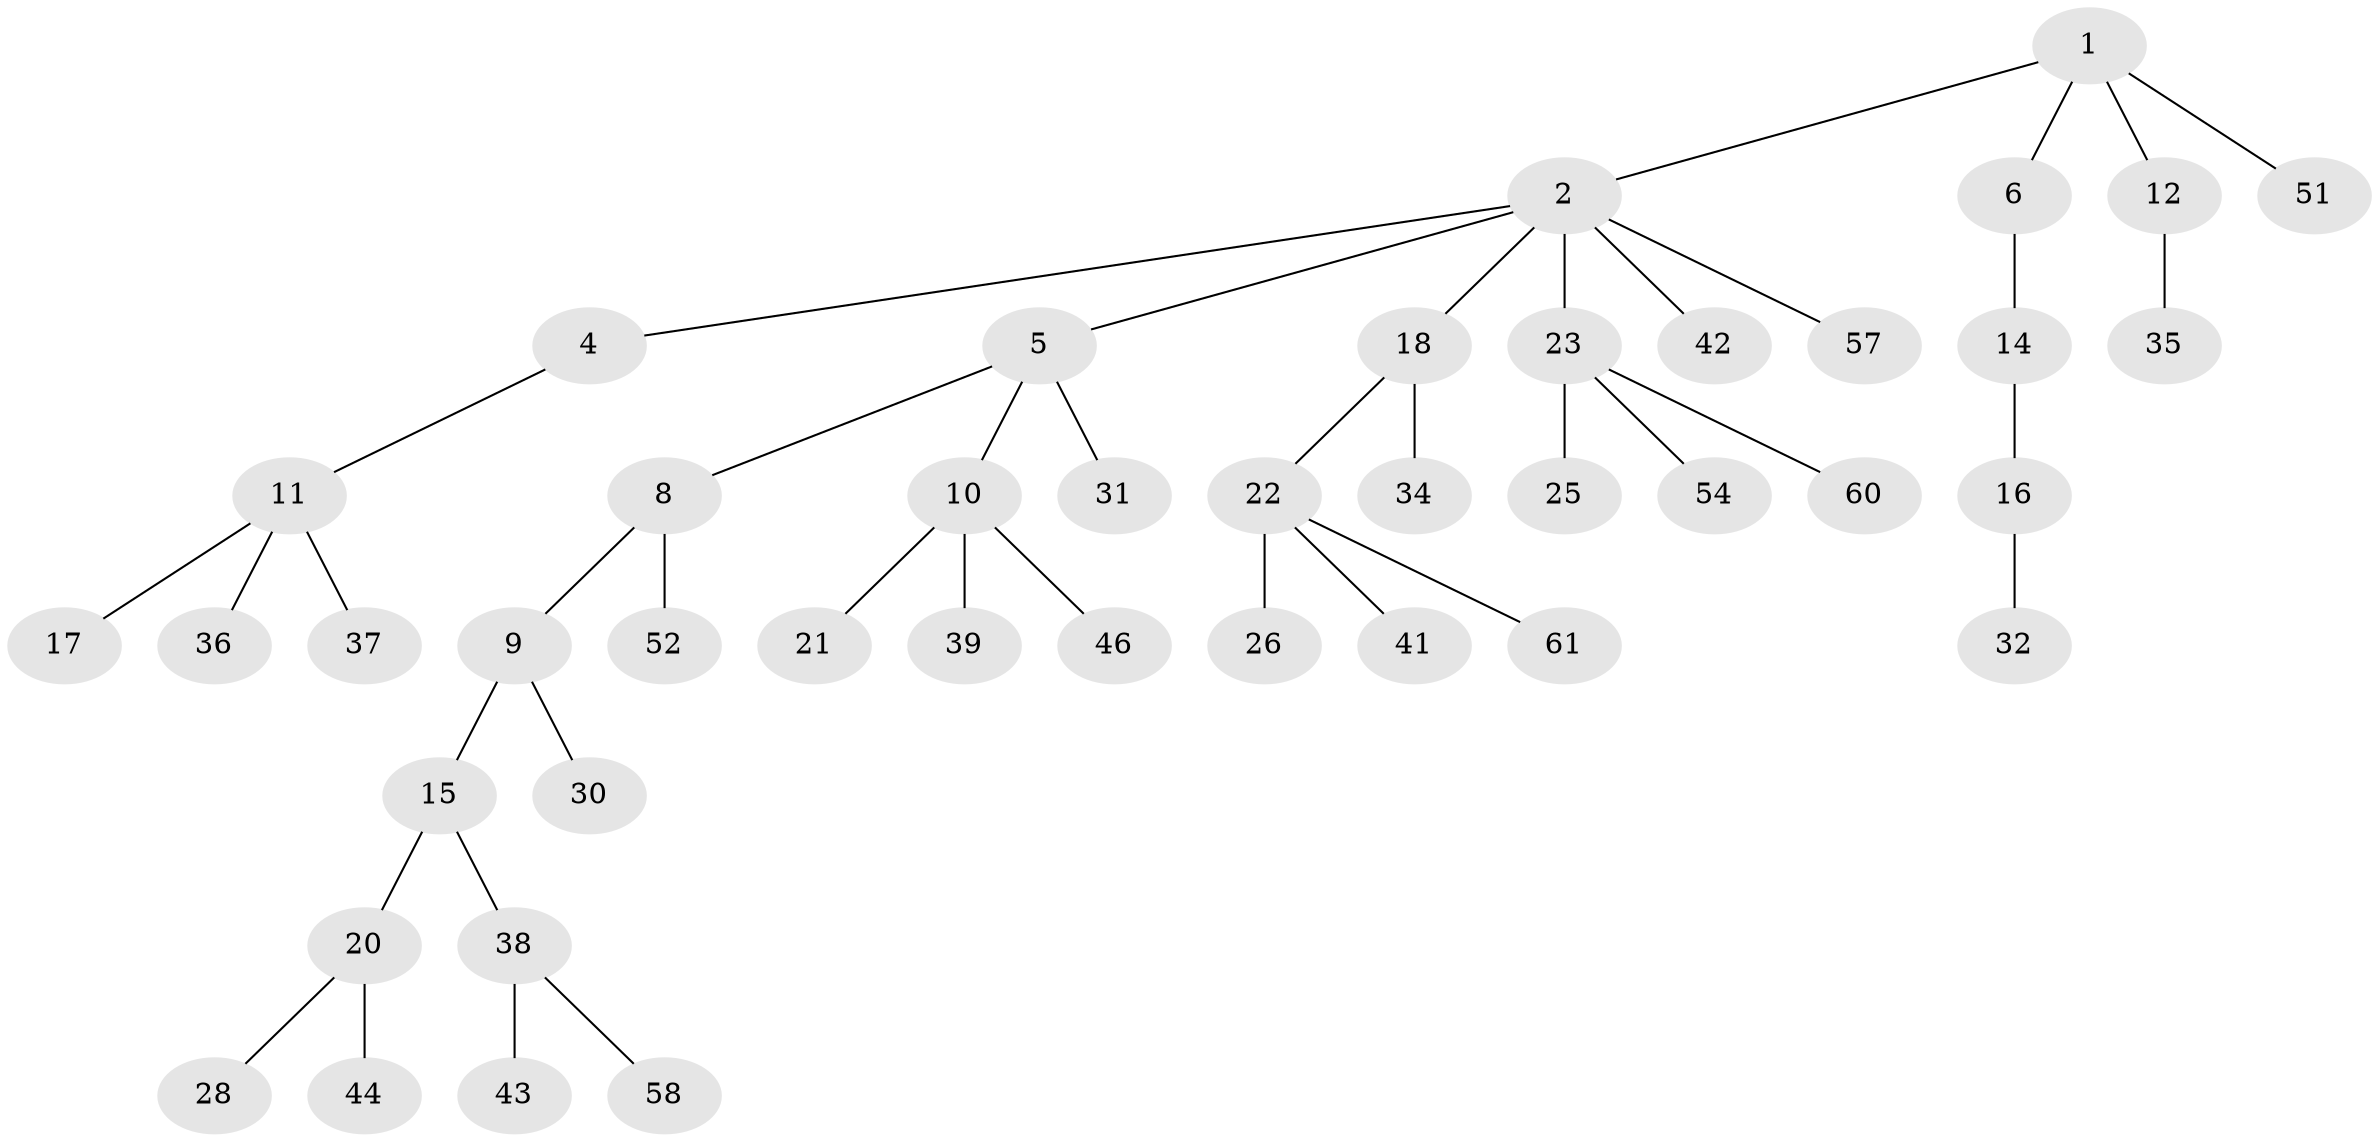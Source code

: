 // original degree distribution, {3: 0.14516129032258066, 4: 0.12903225806451613, 5: 0.016129032258064516, 2: 0.22580645161290322, 1: 0.4838709677419355}
// Generated by graph-tools (version 1.1) at 2025/11/02/27/25 16:11:26]
// undirected, 43 vertices, 42 edges
graph export_dot {
graph [start="1"]
  node [color=gray90,style=filled];
  1 [super="+7"];
  2 [super="+3"];
  4;
  5;
  6 [super="+62"];
  8 [super="+19"];
  9 [super="+24"];
  10 [super="+13"];
  11 [super="+33"];
  12;
  14;
  15 [super="+49"];
  16 [super="+50"];
  17;
  18 [super="+56"];
  20 [super="+27"];
  21;
  22 [super="+45"];
  23 [super="+29"];
  25;
  26;
  28 [super="+53"];
  30;
  31;
  32;
  34 [super="+48"];
  35 [super="+47"];
  36;
  37 [super="+55"];
  38 [super="+40"];
  39;
  41;
  42;
  43;
  44;
  46;
  51;
  52;
  54;
  57;
  58 [super="+59"];
  60;
  61;
  1 -- 2;
  1 -- 6;
  1 -- 51;
  1 -- 12;
  2 -- 5;
  2 -- 42;
  2 -- 18;
  2 -- 4;
  2 -- 23;
  2 -- 57;
  4 -- 11;
  5 -- 8;
  5 -- 10;
  5 -- 31;
  6 -- 14;
  8 -- 9;
  8 -- 52;
  9 -- 15;
  9 -- 30;
  10 -- 21;
  10 -- 46;
  10 -- 39;
  11 -- 17;
  11 -- 37;
  11 -- 36;
  12 -- 35;
  14 -- 16;
  15 -- 20;
  15 -- 38;
  16 -- 32;
  18 -- 22;
  18 -- 34;
  20 -- 28;
  20 -- 44;
  22 -- 26;
  22 -- 41;
  22 -- 61;
  23 -- 25;
  23 -- 60;
  23 -- 54;
  38 -- 58;
  38 -- 43;
}
